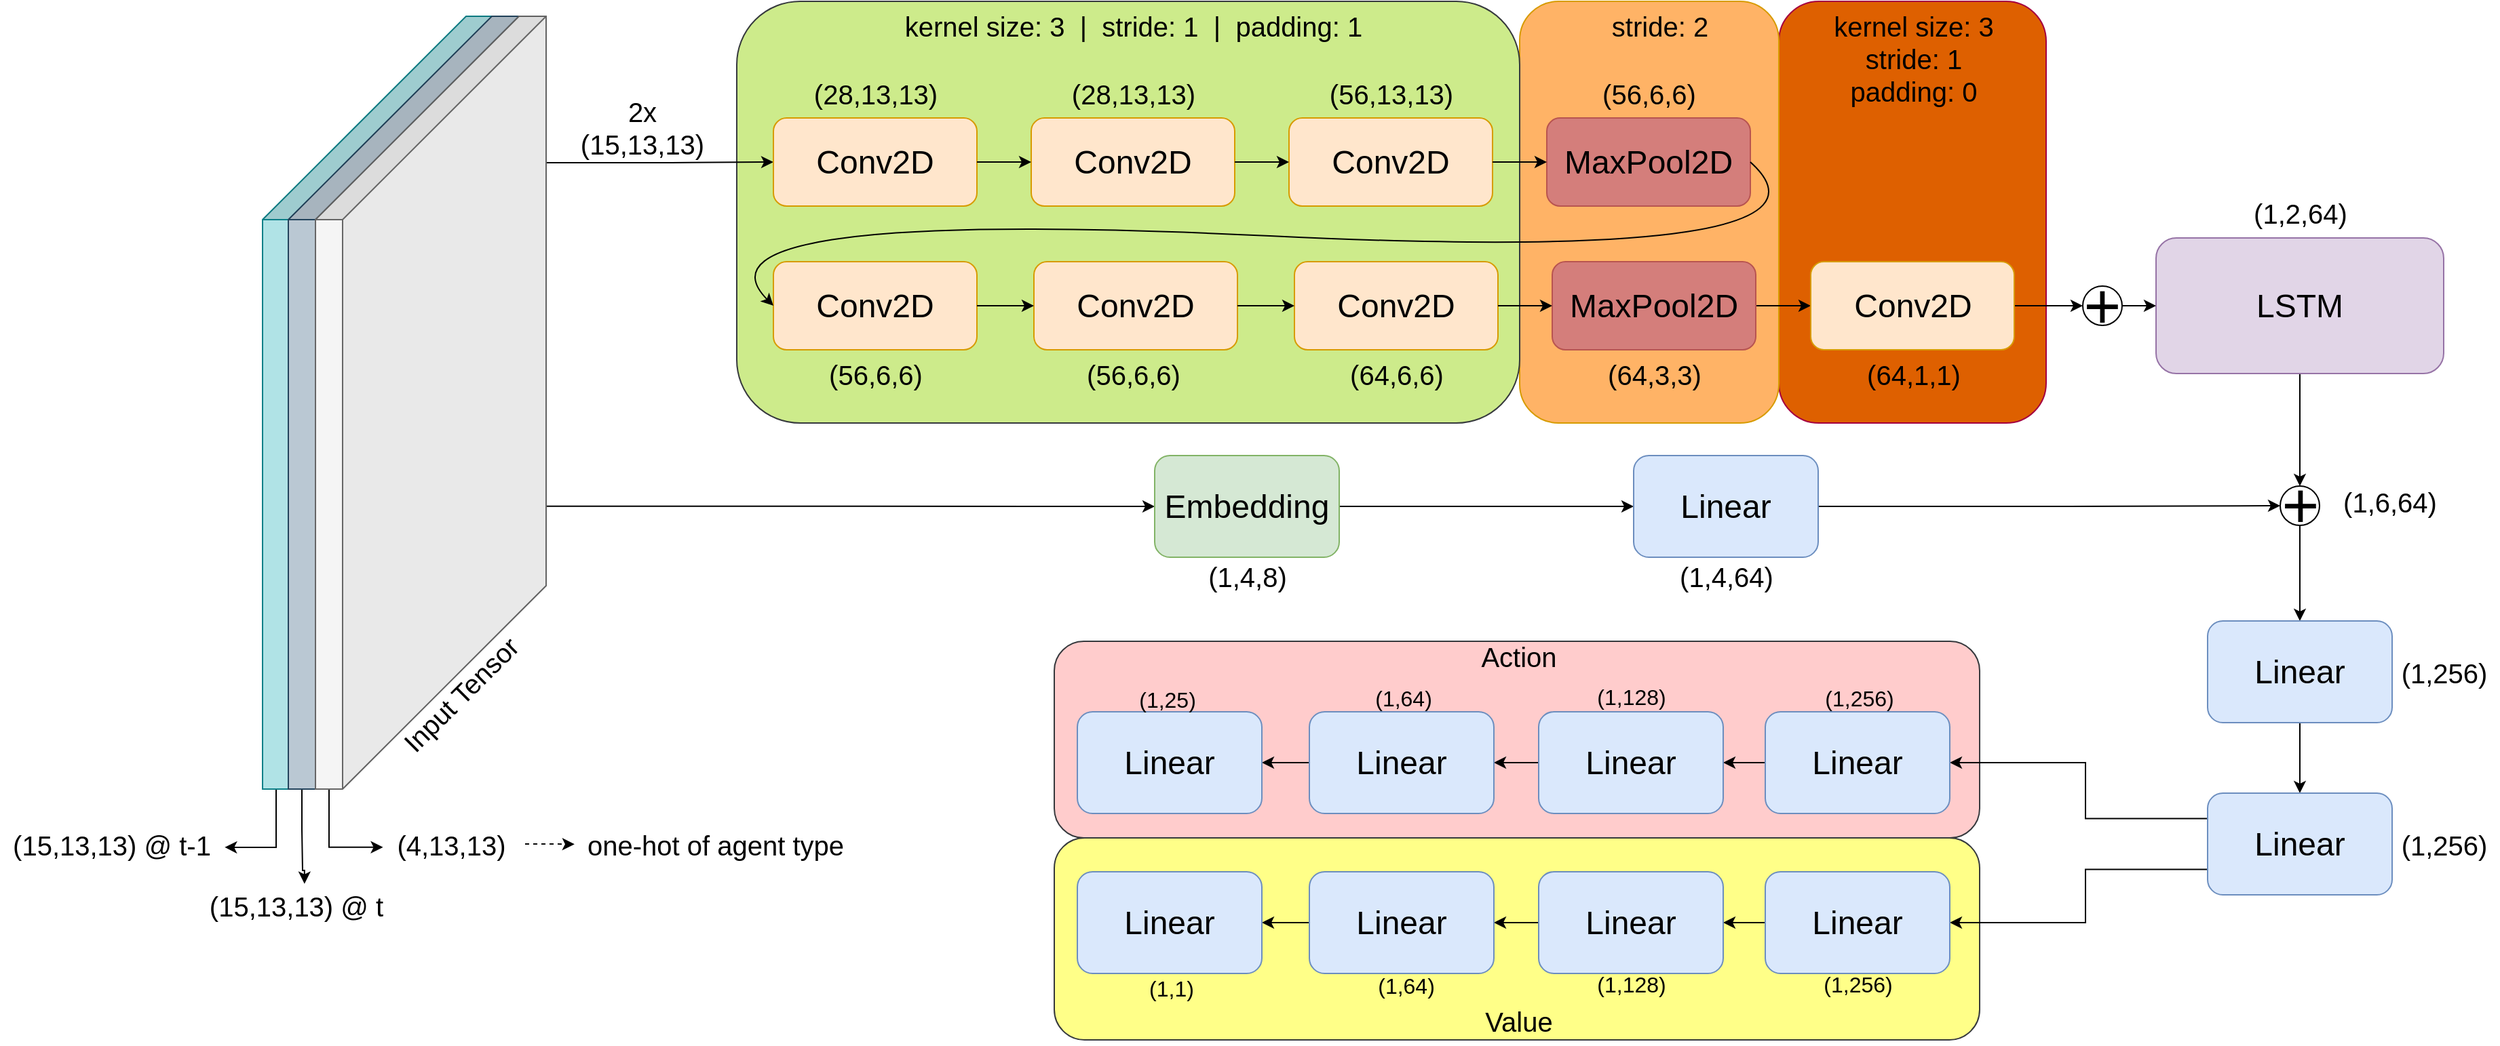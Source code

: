 <mxfile version="20.0.2" type="github">
  <diagram id="5hiqjDNLy4zyRDHusccU" name="Page-1">
    <mxGraphModel dx="2831" dy="60" grid="0" gridSize="10" guides="1" tooltips="1" connect="1" arrows="1" fold="1" page="0" pageScale="1" pageWidth="1100" pageHeight="850" math="0" shadow="0">
      <root>
        <mxCell id="0" />
        <mxCell id="1" parent="0" />
        <mxCell id="UMPhdm107cnTigfAQ9DP-1773" value="" style="rounded=1;whiteSpace=wrap;html=1;fontSize=20;fillColor=#DE6000;strokeColor=#A50040;fontColor=#ffffff;" vertex="1" parent="1">
          <mxGeometry x="734" y="1377" width="197" height="311" as="geometry" />
        </mxCell>
        <mxCell id="UMPhdm107cnTigfAQ9DP-11" value="" style="rounded=1;whiteSpace=wrap;html=1;fontSize=20;fillColor=#FFB366;strokeColor=#d79b00;" vertex="1" parent="1">
          <mxGeometry x="543" y="1377" width="191" height="311" as="geometry" />
        </mxCell>
        <mxCell id="UMPhdm107cnTigfAQ9DP-9" value="" style="rounded=1;whiteSpace=wrap;html=1;fontSize=20;fillColor=#cdeb8b;strokeColor=#36393d;" vertex="1" parent="1">
          <mxGeometry x="-34" y="1377" width="577" height="311" as="geometry" />
        </mxCell>
        <mxCell id="PGIYKK-JV2RwreKTZmfG-104" value="" style="rounded=1;whiteSpace=wrap;html=1;fontSize=16;fillColor=#ffff88;strokeColor=#36393d;" parent="1" vertex="1">
          <mxGeometry x="200" y="1994" width="682" height="149" as="geometry" />
        </mxCell>
        <mxCell id="PGIYKK-JV2RwreKTZmfG-103" value="" style="rounded=1;whiteSpace=wrap;html=1;fontSize=16;fillColor=#ffcccc;strokeColor=#36393d;" parent="1" vertex="1">
          <mxGeometry x="200" y="1849" width="682" height="145" as="geometry" />
        </mxCell>
        <mxCell id="PGIYKK-JV2RwreKTZmfG-53" style="edgeStyle=orthogonalEdgeStyle;rounded=0;orthogonalLoop=1;jettySize=auto;html=1;entryX=0;entryY=0.5;entryDx=0;entryDy=0;fontSize=24;exitX=0.634;exitY=0.015;exitDx=0;exitDy=0;exitPerimeter=0;" parent="1" target="PGIYKK-JV2RwreKTZmfG-51" edge="1" source="PGIYKK-JV2RwreKTZmfG-112">
          <mxGeometry relative="1" as="geometry">
            <mxPoint x="-120" y="1749" as="sourcePoint" />
            <Array as="points" />
          </mxGeometry>
        </mxCell>
        <mxCell id="PGIYKK-JV2RwreKTZmfG-65" style="edgeStyle=orthogonalEdgeStyle;rounded=0;orthogonalLoop=1;jettySize=auto;html=1;entryX=0;entryY=0.5;entryDx=0;entryDy=0;fontSize=24;exitX=0.187;exitY=0;exitDx=0;exitDy=0;exitPerimeter=0;" parent="1" target="PGIYKK-JV2RwreKTZmfG-9" edge="1" source="PGIYKK-JV2RwreKTZmfG-112">
          <mxGeometry relative="1" as="geometry">
            <mxPoint x="-124" y="1496" as="sourcePoint" />
            <Array as="points">
              <mxPoint x="-174" y="1496" />
              <mxPoint x="-82" y="1496" />
            </Array>
          </mxGeometry>
        </mxCell>
        <mxCell id="PGIYKK-JV2RwreKTZmfG-9" value="Conv2D" style="rounded=1;whiteSpace=wrap;html=1;fontSize=24;fillColor=#ffe6cc;strokeColor=#d79b00;" parent="1" vertex="1">
          <mxGeometry x="-7" y="1463" width="150" height="65" as="geometry" />
        </mxCell>
        <mxCell id="PGIYKK-JV2RwreKTZmfG-10" value="Conv2D" style="rounded=1;whiteSpace=wrap;html=1;fontSize=24;fillColor=#ffe6cc;strokeColor=#d79b00;" parent="1" vertex="1">
          <mxGeometry x="183" y="1463" width="150" height="65" as="geometry" />
        </mxCell>
        <mxCell id="PGIYKK-JV2RwreKTZmfG-11" value="Conv2D" style="rounded=1;whiteSpace=wrap;html=1;fontSize=24;fillColor=#ffe6cc;strokeColor=#d79b00;" parent="1" vertex="1">
          <mxGeometry x="373" y="1463" width="150" height="65" as="geometry" />
        </mxCell>
        <mxCell id="PGIYKK-JV2RwreKTZmfG-12" value="MaxPool2D" style="rounded=1;whiteSpace=wrap;html=1;fontSize=24;fillColor=#D47E7B;strokeColor=#b85450;" parent="1" vertex="1">
          <mxGeometry x="563" y="1463" width="150" height="65" as="geometry" />
        </mxCell>
        <mxCell id="PGIYKK-JV2RwreKTZmfG-13" value="Conv2D" style="rounded=1;whiteSpace=wrap;html=1;fontSize=24;fillColor=#ffe6cc;strokeColor=#d79b00;" parent="1" vertex="1">
          <mxGeometry x="-7" y="1569" width="150" height="65" as="geometry" />
        </mxCell>
        <mxCell id="PGIYKK-JV2RwreKTZmfG-14" value="Conv2D" style="rounded=1;whiteSpace=wrap;html=1;fontSize=24;fillColor=#ffe6cc;strokeColor=#d79b00;" parent="1" vertex="1">
          <mxGeometry x="185" y="1569" width="150" height="65" as="geometry" />
        </mxCell>
        <mxCell id="PGIYKK-JV2RwreKTZmfG-15" value="Conv2D" style="rounded=1;whiteSpace=wrap;html=1;fontSize=24;fillColor=#ffe6cc;strokeColor=#d79b00;" parent="1" vertex="1">
          <mxGeometry x="377" y="1569" width="150" height="65" as="geometry" />
        </mxCell>
        <mxCell id="PGIYKK-JV2RwreKTZmfG-23" value="" style="endArrow=classic;html=1;rounded=0;fontSize=24;entryX=0;entryY=0.5;entryDx=0;entryDy=0;exitX=1;exitY=0.5;exitDx=0;exitDy=0;" parent="1" source="PGIYKK-JV2RwreKTZmfG-9" target="PGIYKK-JV2RwreKTZmfG-10" edge="1">
          <mxGeometry width="50" height="50" relative="1" as="geometry">
            <mxPoint x="573" y="1947" as="sourcePoint" />
            <mxPoint x="1078" y="1611" as="targetPoint" />
          </mxGeometry>
        </mxCell>
        <mxCell id="PGIYKK-JV2RwreKTZmfG-25" value="" style="endArrow=classic;html=1;rounded=0;fontSize=24;entryX=0;entryY=0.5;entryDx=0;entryDy=0;exitX=1;exitY=0.5;exitDx=0;exitDy=0;" parent="1" source="PGIYKK-JV2RwreKTZmfG-10" target="PGIYKK-JV2RwreKTZmfG-11" edge="1">
          <mxGeometry width="50" height="50" relative="1" as="geometry">
            <mxPoint x="331.5" y="1422" as="sourcePoint" />
            <mxPoint x="371.5" y="1422" as="targetPoint" />
          </mxGeometry>
        </mxCell>
        <mxCell id="PGIYKK-JV2RwreKTZmfG-26" value="" style="endArrow=classic;html=1;rounded=0;fontSize=24;entryX=0;entryY=0.5;entryDx=0;entryDy=0;exitX=1;exitY=0.5;exitDx=0;exitDy=0;" parent="1" source="PGIYKK-JV2RwreKTZmfG-11" target="PGIYKK-JV2RwreKTZmfG-12" edge="1">
          <mxGeometry width="50" height="50" relative="1" as="geometry">
            <mxPoint x="306" y="1415" as="sourcePoint" />
            <mxPoint x="346" y="1415" as="targetPoint" />
          </mxGeometry>
        </mxCell>
        <mxCell id="PGIYKK-JV2RwreKTZmfG-28" value="" style="endArrow=classic;html=1;rounded=0;fontSize=24;entryX=0;entryY=0.5;entryDx=0;entryDy=0;exitX=1;exitY=0.5;exitDx=0;exitDy=0;" parent="1" source="PGIYKK-JV2RwreKTZmfG-13" target="PGIYKK-JV2RwreKTZmfG-14" edge="1">
          <mxGeometry width="50" height="50" relative="1" as="geometry">
            <mxPoint x="-436" y="1541" as="sourcePoint" />
            <mxPoint x="-396" y="1541" as="targetPoint" />
          </mxGeometry>
        </mxCell>
        <mxCell id="PGIYKK-JV2RwreKTZmfG-35" value="" style="endArrow=classic;html=1;rounded=0;fontSize=24;entryX=0;entryY=0.5;entryDx=0;entryDy=0;exitX=1;exitY=0.5;exitDx=0;exitDy=0;" parent="1" source="PGIYKK-JV2RwreKTZmfG-14" target="PGIYKK-JV2RwreKTZmfG-15" edge="1">
          <mxGeometry width="50" height="50" relative="1" as="geometry">
            <mxPoint x="-416" y="1561" as="sourcePoint" />
            <mxPoint x="-376" y="1561" as="targetPoint" />
          </mxGeometry>
        </mxCell>
        <mxCell id="PGIYKK-JV2RwreKTZmfG-56" style="edgeStyle=orthogonalEdgeStyle;rounded=0;orthogonalLoop=1;jettySize=auto;html=1;fontSize=24;" parent="1" source="PGIYKK-JV2RwreKTZmfG-36" target="PGIYKK-JV2RwreKTZmfG-55" edge="1">
          <mxGeometry relative="1" as="geometry" />
        </mxCell>
        <mxCell id="PGIYKK-JV2RwreKTZmfG-36" value="LSTM" style="rounded=1;whiteSpace=wrap;html=1;fontSize=24;fillColor=#e1d5e7;strokeColor=#9673a6;" parent="1" vertex="1">
          <mxGeometry x="1012" y="1551.5" width="212" height="100" as="geometry" />
        </mxCell>
        <mxCell id="PGIYKK-JV2RwreKTZmfG-42" value="" style="curved=1;endArrow=classic;html=1;rounded=0;fontSize=47;entryX=0;entryY=0.5;entryDx=0;entryDy=0;exitX=1;exitY=0.5;exitDx=0;exitDy=0;" parent="1" source="PGIYKK-JV2RwreKTZmfG-12" target="PGIYKK-JV2RwreKTZmfG-13" edge="1">
          <mxGeometry width="50" height="50" relative="1" as="geometry">
            <mxPoint x="603" y="1655" as="sourcePoint" />
            <mxPoint x="653" y="1605" as="targetPoint" />
            <Array as="points">
              <mxPoint x="797" y="1571" />
              <mxPoint x="-79" y="1529" />
            </Array>
          </mxGeometry>
        </mxCell>
        <mxCell id="PGIYKK-JV2RwreKTZmfG-52" style="edgeStyle=orthogonalEdgeStyle;rounded=0;orthogonalLoop=1;jettySize=auto;html=1;exitX=1;exitY=0.5;exitDx=0;exitDy=0;fontSize=24;entryX=0;entryY=0.5;entryDx=0;entryDy=0;" parent="1" source="PGIYKK-JV2RwreKTZmfG-43" target="UMPhdm107cnTigfAQ9DP-1770" edge="1">
          <mxGeometry relative="1" as="geometry">
            <mxPoint x="788" y="1602" as="targetPoint" />
          </mxGeometry>
        </mxCell>
        <mxCell id="PGIYKK-JV2RwreKTZmfG-43" value="MaxPool2D" style="rounded=1;whiteSpace=wrap;html=1;fontSize=24;fillColor=#D47E7B;strokeColor=#b85450;" parent="1" vertex="1">
          <mxGeometry x="567" y="1569" width="150" height="65" as="geometry" />
        </mxCell>
        <mxCell id="PGIYKK-JV2RwreKTZmfG-44" value="" style="endArrow=classic;html=1;rounded=0;fontSize=24;entryX=0;entryY=0.5;entryDx=0;entryDy=0;exitX=1;exitY=0.5;exitDx=0;exitDy=0;" parent="1" source="PGIYKK-JV2RwreKTZmfG-15" target="PGIYKK-JV2RwreKTZmfG-43" edge="1">
          <mxGeometry width="50" height="50" relative="1" as="geometry">
            <mxPoint x="543" y="1622" as="sourcePoint" />
            <mxPoint x="350" y="1521" as="targetPoint" />
          </mxGeometry>
        </mxCell>
        <mxCell id="PGIYKK-JV2RwreKTZmfG-57" style="edgeStyle=orthogonalEdgeStyle;rounded=0;orthogonalLoop=1;jettySize=auto;html=1;entryX=0;entryY=0.5;entryDx=0;entryDy=0;fontSize=24;exitX=1;exitY=0.5;exitDx=0;exitDy=0;" parent="1" source="UMPhdm107cnTigfAQ9DP-1760" target="PGIYKK-JV2RwreKTZmfG-55" edge="1">
          <mxGeometry relative="1" as="geometry" />
        </mxCell>
        <mxCell id="UMPhdm107cnTigfAQ9DP-1761" style="edgeStyle=orthogonalEdgeStyle;rounded=0;orthogonalLoop=1;jettySize=auto;html=1;exitX=1;exitY=0.5;exitDx=0;exitDy=0;entryX=0;entryY=0.5;entryDx=0;entryDy=0;fontSize=20;" edge="1" parent="1" source="PGIYKK-JV2RwreKTZmfG-51" target="UMPhdm107cnTigfAQ9DP-1760">
          <mxGeometry relative="1" as="geometry" />
        </mxCell>
        <mxCell id="PGIYKK-JV2RwreKTZmfG-51" value="Embedding" style="rounded=1;whiteSpace=wrap;html=1;fontSize=24;fillColor=#d5e8d4;strokeColor=#82b366;" parent="1" vertex="1">
          <mxGeometry x="274" y="1712" width="136" height="75" as="geometry" />
        </mxCell>
        <mxCell id="PGIYKK-JV2RwreKTZmfG-82" style="edgeStyle=orthogonalEdgeStyle;rounded=0;orthogonalLoop=1;jettySize=auto;html=1;exitX=0.5;exitY=1;exitDx=0;exitDy=0;fontSize=24;" parent="1" source="PGIYKK-JV2RwreKTZmfG-55" target="PGIYKK-JV2RwreKTZmfG-58" edge="1">
          <mxGeometry relative="1" as="geometry" />
        </mxCell>
        <mxCell id="PGIYKK-JV2RwreKTZmfG-55" value="&lt;font style=&quot;font-size: 47px;&quot;&gt;+&lt;/font&gt;" style="ellipse;whiteSpace=wrap;html=1;aspect=fixed;fontSize=24;" parent="1" vertex="1">
          <mxGeometry x="1103.5" y="1734.5" width="29" height="29" as="geometry" />
        </mxCell>
        <mxCell id="PGIYKK-JV2RwreKTZmfG-83" style="edgeStyle=orthogonalEdgeStyle;rounded=0;orthogonalLoop=1;jettySize=auto;html=1;exitX=0.5;exitY=1;exitDx=0;exitDy=0;fontSize=24;" parent="1" source="PGIYKK-JV2RwreKTZmfG-58" target="PGIYKK-JV2RwreKTZmfG-59" edge="1">
          <mxGeometry relative="1" as="geometry" />
        </mxCell>
        <mxCell id="PGIYKK-JV2RwreKTZmfG-58" value="Linear" style="rounded=1;whiteSpace=wrap;html=1;fontSize=24;fillColor=#dae8fc;strokeColor=#6c8ebf;" parent="1" vertex="1">
          <mxGeometry x="1050" y="1834" width="136" height="75" as="geometry" />
        </mxCell>
        <mxCell id="PGIYKK-JV2RwreKTZmfG-87" style="edgeStyle=orthogonalEdgeStyle;rounded=0;orthogonalLoop=1;jettySize=auto;html=1;exitX=0;exitY=0.75;exitDx=0;exitDy=0;entryX=1;entryY=0.5;entryDx=0;entryDy=0;fontSize=24;" parent="1" source="PGIYKK-JV2RwreKTZmfG-59" target="PGIYKK-JV2RwreKTZmfG-75" edge="1">
          <mxGeometry relative="1" as="geometry">
            <Array as="points">
              <mxPoint x="960" y="2017" />
              <mxPoint x="960" y="2057" />
            </Array>
          </mxGeometry>
        </mxCell>
        <mxCell id="PGIYKK-JV2RwreKTZmfG-88" style="edgeStyle=orthogonalEdgeStyle;rounded=0;orthogonalLoop=1;jettySize=auto;html=1;exitX=0;exitY=0.25;exitDx=0;exitDy=0;entryX=1;entryY=0.5;entryDx=0;entryDy=0;fontSize=24;" parent="1" source="PGIYKK-JV2RwreKTZmfG-59" target="PGIYKK-JV2RwreKTZmfG-74" edge="1">
          <mxGeometry relative="1" as="geometry">
            <Array as="points">
              <mxPoint x="960" y="1980" />
              <mxPoint x="960" y="1939" />
            </Array>
          </mxGeometry>
        </mxCell>
        <mxCell id="PGIYKK-JV2RwreKTZmfG-59" value="Linear" style="rounded=1;whiteSpace=wrap;html=1;fontSize=24;fillColor=#dae8fc;strokeColor=#6c8ebf;" parent="1" vertex="1">
          <mxGeometry x="1050" y="1961" width="136" height="75" as="geometry" />
        </mxCell>
        <mxCell id="PGIYKK-JV2RwreKTZmfG-89" style="edgeStyle=orthogonalEdgeStyle;rounded=0;orthogonalLoop=1;jettySize=auto;html=1;exitX=0;exitY=0.5;exitDx=0;exitDy=0;entryX=1;entryY=0.5;entryDx=0;entryDy=0;fontSize=24;" parent="1" source="PGIYKK-JV2RwreKTZmfG-74" target="PGIYKK-JV2RwreKTZmfG-76" edge="1">
          <mxGeometry relative="1" as="geometry" />
        </mxCell>
        <mxCell id="PGIYKK-JV2RwreKTZmfG-74" value="Linear" style="rounded=1;whiteSpace=wrap;html=1;fontSize=24;fillColor=#dae8fc;strokeColor=#6c8ebf;" parent="1" vertex="1">
          <mxGeometry x="724" y="1901" width="136" height="75" as="geometry" />
        </mxCell>
        <mxCell id="PGIYKK-JV2RwreKTZmfG-90" style="edgeStyle=orthogonalEdgeStyle;rounded=0;orthogonalLoop=1;jettySize=auto;html=1;exitX=0;exitY=0.5;exitDx=0;exitDy=0;entryX=1;entryY=0.5;entryDx=0;entryDy=0;fontSize=24;" parent="1" source="PGIYKK-JV2RwreKTZmfG-75" target="PGIYKK-JV2RwreKTZmfG-77" edge="1">
          <mxGeometry relative="1" as="geometry" />
        </mxCell>
        <mxCell id="PGIYKK-JV2RwreKTZmfG-75" value="Linear" style="rounded=1;whiteSpace=wrap;html=1;fontSize=24;fillColor=#dae8fc;strokeColor=#6c8ebf;" parent="1" vertex="1">
          <mxGeometry x="724" y="2019" width="136" height="75" as="geometry" />
        </mxCell>
        <mxCell id="PGIYKK-JV2RwreKTZmfG-92" style="edgeStyle=orthogonalEdgeStyle;rounded=0;orthogonalLoop=1;jettySize=auto;html=1;exitX=0;exitY=0.5;exitDx=0;exitDy=0;entryX=1;entryY=0.5;entryDx=0;entryDy=0;fontSize=24;" parent="1" source="PGIYKK-JV2RwreKTZmfG-76" target="PGIYKK-JV2RwreKTZmfG-78" edge="1">
          <mxGeometry relative="1" as="geometry" />
        </mxCell>
        <mxCell id="PGIYKK-JV2RwreKTZmfG-76" value="Linear" style="rounded=1;whiteSpace=wrap;html=1;fontSize=24;fillColor=#dae8fc;strokeColor=#6c8ebf;" parent="1" vertex="1">
          <mxGeometry x="557" y="1901" width="136" height="75" as="geometry" />
        </mxCell>
        <mxCell id="PGIYKK-JV2RwreKTZmfG-91" style="edgeStyle=orthogonalEdgeStyle;rounded=0;orthogonalLoop=1;jettySize=auto;html=1;exitX=0;exitY=0.5;exitDx=0;exitDy=0;entryX=1;entryY=0.5;entryDx=0;entryDy=0;fontSize=24;" parent="1" source="PGIYKK-JV2RwreKTZmfG-77" target="PGIYKK-JV2RwreKTZmfG-79" edge="1">
          <mxGeometry relative="1" as="geometry" />
        </mxCell>
        <mxCell id="PGIYKK-JV2RwreKTZmfG-77" value="Linear" style="rounded=1;whiteSpace=wrap;html=1;fontSize=24;fillColor=#dae8fc;strokeColor=#6c8ebf;" parent="1" vertex="1">
          <mxGeometry x="557" y="2019" width="136" height="75" as="geometry" />
        </mxCell>
        <mxCell id="PGIYKK-JV2RwreKTZmfG-93" style="edgeStyle=orthogonalEdgeStyle;rounded=0;orthogonalLoop=1;jettySize=auto;html=1;exitX=0;exitY=0.5;exitDx=0;exitDy=0;entryX=1;entryY=0.5;entryDx=0;entryDy=0;fontSize=24;" parent="1" source="PGIYKK-JV2RwreKTZmfG-78" target="PGIYKK-JV2RwreKTZmfG-80" edge="1">
          <mxGeometry relative="1" as="geometry" />
        </mxCell>
        <mxCell id="PGIYKK-JV2RwreKTZmfG-78" value="Linear" style="rounded=1;whiteSpace=wrap;html=1;fontSize=24;fillColor=#dae8fc;strokeColor=#6c8ebf;" parent="1" vertex="1">
          <mxGeometry x="388" y="1901" width="136" height="75" as="geometry" />
        </mxCell>
        <mxCell id="PGIYKK-JV2RwreKTZmfG-94" style="edgeStyle=orthogonalEdgeStyle;rounded=0;orthogonalLoop=1;jettySize=auto;html=1;exitX=0;exitY=0.5;exitDx=0;exitDy=0;entryX=1;entryY=0.5;entryDx=0;entryDy=0;fontSize=24;" parent="1" source="PGIYKK-JV2RwreKTZmfG-79" target="PGIYKK-JV2RwreKTZmfG-81" edge="1">
          <mxGeometry relative="1" as="geometry" />
        </mxCell>
        <mxCell id="PGIYKK-JV2RwreKTZmfG-79" value="Linear" style="rounded=1;whiteSpace=wrap;html=1;fontSize=24;fillColor=#dae8fc;strokeColor=#6c8ebf;" parent="1" vertex="1">
          <mxGeometry x="388" y="2019" width="136" height="75" as="geometry" />
        </mxCell>
        <mxCell id="PGIYKK-JV2RwreKTZmfG-80" value="Linear" style="rounded=1;whiteSpace=wrap;html=1;fontSize=24;fillColor=#dae8fc;strokeColor=#6c8ebf;" parent="1" vertex="1">
          <mxGeometry x="217" y="1901" width="136" height="75" as="geometry" />
        </mxCell>
        <mxCell id="PGIYKK-JV2RwreKTZmfG-81" value="Linear" style="rounded=1;whiteSpace=wrap;html=1;fontSize=24;fillColor=#dae8fc;strokeColor=#6c8ebf;" parent="1" vertex="1">
          <mxGeometry x="217" y="2019" width="136" height="75" as="geometry" />
        </mxCell>
        <mxCell id="PGIYKK-JV2RwreKTZmfG-95" value="&lt;font style=&quot;font-size: 16px;&quot;&gt;(1,25)&lt;/font&gt;" style="text;html=1;align=center;verticalAlign=middle;resizable=0;points=[];autosize=1;strokeColor=none;fillColor=none;fontSize=24;" parent="1" vertex="1">
          <mxGeometry x="253" y="1869.5" width="60" height="41" as="geometry" />
        </mxCell>
        <mxCell id="PGIYKK-JV2RwreKTZmfG-96" value="(1,64)" style="text;html=1;align=center;verticalAlign=middle;resizable=0;points=[];autosize=1;strokeColor=none;fillColor=none;fontSize=16;" parent="1" vertex="1">
          <mxGeometry x="426.5" y="1875" width="60" height="31" as="geometry" />
        </mxCell>
        <mxCell id="PGIYKK-JV2RwreKTZmfG-98" value="(1,256)" style="text;html=1;align=center;verticalAlign=middle;resizable=0;points=[];autosize=1;strokeColor=none;fillColor=none;fontSize=16;" parent="1" vertex="1">
          <mxGeometry x="758" y="1875" width="69" height="31" as="geometry" />
        </mxCell>
        <mxCell id="PGIYKK-JV2RwreKTZmfG-99" value="&lt;font style=&quot;font-size: 16px;&quot;&gt;(1,1)&lt;/font&gt;" style="text;html=1;align=center;verticalAlign=middle;resizable=0;points=[];autosize=1;strokeColor=none;fillColor=none;fontSize=24;" parent="1" vertex="1">
          <mxGeometry x="260.5" y="2082" width="51" height="41" as="geometry" />
        </mxCell>
        <mxCell id="PGIYKK-JV2RwreKTZmfG-100" value="(1,64)" style="text;html=1;align=center;verticalAlign=middle;resizable=0;points=[];autosize=1;strokeColor=none;fillColor=none;fontSize=16;" parent="1" vertex="1">
          <mxGeometry x="429" y="2087.5" width="60" height="31" as="geometry" />
        </mxCell>
        <mxCell id="PGIYKK-JV2RwreKTZmfG-105" value="&lt;font style=&quot;font-size: 20px;&quot;&gt;Value&lt;/font&gt;" style="text;html=1;align=center;verticalAlign=middle;resizable=0;points=[];autosize=1;strokeColor=none;fillColor=none;fontSize=16;" parent="1" vertex="1">
          <mxGeometry x="507.5" y="2110.5" width="68" height="36" as="geometry" />
        </mxCell>
        <mxCell id="PGIYKK-JV2RwreKTZmfG-106" value="&lt;font style=&quot;font-size: 20px;&quot;&gt;Action&lt;/font&gt;" style="text;html=1;align=center;verticalAlign=middle;resizable=0;points=[];autosize=1;strokeColor=none;fillColor=none;fontSize=16;" parent="1" vertex="1">
          <mxGeometry x="504.5" y="1841.5" width="74" height="36" as="geometry" />
        </mxCell>
        <mxCell id="PGIYKK-JV2RwreKTZmfG-107" value="(1,256)" style="text;html=1;align=center;verticalAlign=middle;resizable=0;points=[];autosize=1;strokeColor=none;fillColor=none;fontSize=20;" parent="1" vertex="1">
          <mxGeometry x="1183.5" y="1980.5" width="81" height="36" as="geometry" />
        </mxCell>
        <mxCell id="PGIYKK-JV2RwreKTZmfG-108" value="(1,256)" style="text;html=1;align=center;verticalAlign=middle;resizable=0;points=[];autosize=1;strokeColor=none;fillColor=none;fontSize=20;" parent="1" vertex="1">
          <mxGeometry x="1183.5" y="1853.5" width="81" height="36" as="geometry" />
        </mxCell>
        <mxCell id="PGIYKK-JV2RwreKTZmfG-109" value="(15,13,13) @ t-1" style="text;html=1;align=center;verticalAlign=middle;resizable=0;points=[];autosize=1;strokeColor=none;fillColor=none;fontSize=20;" parent="1" vertex="1">
          <mxGeometry x="-577" y="1980.5" width="164" height="36" as="geometry" />
        </mxCell>
        <mxCell id="PGIYKK-JV2RwreKTZmfG-113" style="edgeStyle=orthogonalEdgeStyle;rounded=0;orthogonalLoop=1;jettySize=auto;html=1;exitX=0;exitY=0;exitDx=570;exitDy=160;exitPerimeter=0;entryX=1.01;entryY=0.566;entryDx=0;entryDy=0;entryPerimeter=0;fontSize=20;" parent="1" source="PGIYKK-JV2RwreKTZmfG-110" target="PGIYKK-JV2RwreKTZmfG-109" edge="1">
          <mxGeometry relative="1" as="geometry">
            <Array as="points">
              <mxPoint x="-373" y="2001" />
              <mxPoint x="-403" y="2001" />
            </Array>
          </mxGeometry>
        </mxCell>
        <mxCell id="PGIYKK-JV2RwreKTZmfG-110" value="" style="shape=cube;whiteSpace=wrap;html=1;boundedLbl=1;backgroundOutline=1;darkOpacity=0.05;darkOpacity2=0.1;direction=south;size=150;fillColor=#b0e3e6;strokeColor=#0e8088;" parent="1" vertex="1">
          <mxGeometry x="-383.5" y="1388" width="170" height="570" as="geometry" />
        </mxCell>
        <mxCell id="PGIYKK-JV2RwreKTZmfG-117" style="edgeStyle=orthogonalEdgeStyle;rounded=0;orthogonalLoop=1;jettySize=auto;html=1;exitX=0;exitY=0;exitDx=570;exitDy=160;exitPerimeter=0;entryX=0.544;entryY=0.051;entryDx=0;entryDy=0;entryPerimeter=0;fontSize=20;" parent="1" source="PGIYKK-JV2RwreKTZmfG-111" target="PGIYKK-JV2RwreKTZmfG-114" edge="1">
          <mxGeometry relative="1" as="geometry">
            <Array as="points">
              <mxPoint x="-355" y="1988" />
              <mxPoint x="-354" y="1988" />
              <mxPoint x="-354" y="2018" />
            </Array>
          </mxGeometry>
        </mxCell>
        <mxCell id="PGIYKK-JV2RwreKTZmfG-111" value="" style="shape=cube;whiteSpace=wrap;html=1;boundedLbl=1;backgroundOutline=1;darkOpacity=0.05;darkOpacity2=0.1;direction=south;size=150;fillColor=#bac8d3;strokeColor=#23445d;" parent="1" vertex="1">
          <mxGeometry x="-364.5" y="1388" width="170" height="570" as="geometry" />
        </mxCell>
        <mxCell id="PGIYKK-JV2RwreKTZmfG-116" style="edgeStyle=orthogonalEdgeStyle;rounded=0;orthogonalLoop=1;jettySize=auto;html=1;exitX=0;exitY=0;exitDx=570;exitDy=160;exitPerimeter=0;entryX=-0.007;entryY=0.566;entryDx=0;entryDy=0;entryPerimeter=0;fontSize=20;" parent="1" source="PGIYKK-JV2RwreKTZmfG-112" target="PGIYKK-JV2RwreKTZmfG-115" edge="1">
          <mxGeometry relative="1" as="geometry">
            <Array as="points">
              <mxPoint x="-335" y="2000" />
            </Array>
          </mxGeometry>
        </mxCell>
        <mxCell id="PGIYKK-JV2RwreKTZmfG-112" value="" style="shape=cube;whiteSpace=wrap;html=1;boundedLbl=1;backgroundOutline=1;darkOpacity=0.05;darkOpacity2=0.1;direction=south;size=150;fillColor=#f5f5f5;fontColor=#333333;strokeColor=#666666;" parent="1" vertex="1">
          <mxGeometry x="-344.5" y="1388" width="170" height="570" as="geometry" />
        </mxCell>
        <mxCell id="PGIYKK-JV2RwreKTZmfG-114" value="(15,13,13) @ t" style="text;html=1;align=center;verticalAlign=middle;resizable=0;points=[];autosize=1;strokeColor=none;fillColor=none;fontSize=20;" parent="1" vertex="1">
          <mxGeometry x="-432" y="2026" width="146" height="36" as="geometry" />
        </mxCell>
        <mxCell id="UMPhdm107cnTigfAQ9DP-1767" style="edgeStyle=orthogonalEdgeStyle;rounded=0;orthogonalLoop=1;jettySize=auto;html=1;entryX=0.002;entryY=0.505;entryDx=0;entryDy=0;entryPerimeter=0;fontSize=20;dashed=1;" edge="1" parent="1" source="PGIYKK-JV2RwreKTZmfG-115" target="UMPhdm107cnTigfAQ9DP-1766">
          <mxGeometry relative="1" as="geometry" />
        </mxCell>
        <mxCell id="PGIYKK-JV2RwreKTZmfG-115" value="(4,13,13)&amp;nbsp;" style="text;html=1;align=center;verticalAlign=middle;resizable=0;points=[];autosize=1;strokeColor=none;fillColor=none;fontSize=20;" parent="1" vertex="1">
          <mxGeometry x="-294" y="1980.5" width="104" height="36" as="geometry" />
        </mxCell>
        <mxCell id="PGIYKK-JV2RwreKTZmfG-122" value="(1,4,64)" style="text;html=1;align=center;verticalAlign=middle;resizable=0;points=[];autosize=1;strokeColor=none;fillColor=none;fontSize=20;" parent="1" vertex="1">
          <mxGeometry x="651.5" y="1783" width="87" height="36" as="geometry" />
        </mxCell>
        <mxCell id="PGIYKK-JV2RwreKTZmfG-123" value="Input Tensor" style="text;html=1;align=center;verticalAlign=middle;resizable=0;points=[];autosize=1;strokeColor=none;fillColor=none;fontSize=20;rotation=-45;" parent="1" vertex="1">
          <mxGeometry x="-298" y="1874" width="120" height="28" as="geometry" />
        </mxCell>
        <mxCell id="UMPhdm107cnTigfAQ9DP-1" value="&lt;font style=&quot;font-size: 20px;&quot;&gt;(28,13,13)&lt;/font&gt;" style="text;html=1;align=center;verticalAlign=middle;resizable=0;points=[];autosize=1;strokeColor=none;fillColor=none;" vertex="1" parent="1">
          <mxGeometry x="13.5" y="1427" width="109" height="36" as="geometry" />
        </mxCell>
        <mxCell id="UMPhdm107cnTigfAQ9DP-2" value="&lt;font style=&quot;font-size: 20px;&quot;&gt;(28,13,13)&lt;/font&gt;" style="text;html=1;align=center;verticalAlign=middle;resizable=0;points=[];autosize=1;strokeColor=none;fillColor=none;" vertex="1" parent="1">
          <mxGeometry x="203.5" y="1427" width="109" height="36" as="geometry" />
        </mxCell>
        <mxCell id="UMPhdm107cnTigfAQ9DP-3" value="&lt;font style=&quot;font-size: 20px;&quot;&gt;(56,13,13)&lt;/font&gt;" style="text;html=1;align=center;verticalAlign=middle;resizable=0;points=[];autosize=1;strokeColor=none;fillColor=none;" vertex="1" parent="1">
          <mxGeometry x="393.5" y="1427" width="109" height="36" as="geometry" />
        </mxCell>
        <mxCell id="UMPhdm107cnTigfAQ9DP-4" value="&lt;font style=&quot;font-size: 20px;&quot;&gt;(56,6,6)&lt;/font&gt;" style="text;html=1;align=center;verticalAlign=middle;resizable=0;points=[];autosize=1;strokeColor=none;fillColor=none;" vertex="1" parent="1">
          <mxGeometry x="594.5" y="1427" width="87" height="36" as="geometry" />
        </mxCell>
        <mxCell id="UMPhdm107cnTigfAQ9DP-5" value="&lt;font style=&quot;font-size: 20px;&quot;&gt;(56,6,6)&lt;/font&gt;" style="text;html=1;align=center;verticalAlign=middle;resizable=0;points=[];autosize=1;strokeColor=none;fillColor=none;" vertex="1" parent="1">
          <mxGeometry x="24.5" y="1634" width="87" height="36" as="geometry" />
        </mxCell>
        <mxCell id="UMPhdm107cnTigfAQ9DP-6" value="&lt;font style=&quot;font-size: 20px;&quot;&gt;(56,6,6)&lt;/font&gt;" style="text;html=1;align=center;verticalAlign=middle;resizable=0;points=[];autosize=1;strokeColor=none;fillColor=none;" vertex="1" parent="1">
          <mxGeometry x="214.5" y="1634" width="87" height="36" as="geometry" />
        </mxCell>
        <mxCell id="UMPhdm107cnTigfAQ9DP-7" value="&lt;font style=&quot;font-size: 20px;&quot;&gt;(64,6,6)&lt;/font&gt;" style="text;html=1;align=center;verticalAlign=middle;resizable=0;points=[];autosize=1;strokeColor=none;fillColor=none;" vertex="1" parent="1">
          <mxGeometry x="408.5" y="1634" width="87" height="36" as="geometry" />
        </mxCell>
        <mxCell id="UMPhdm107cnTigfAQ9DP-8" value="&lt;font style=&quot;font-size: 20px;&quot;&gt;(64,3,3)&lt;/font&gt;" style="text;html=1;align=center;verticalAlign=middle;resizable=0;points=[];autosize=1;strokeColor=none;fillColor=none;" vertex="1" parent="1">
          <mxGeometry x="598.5" y="1634" width="87" height="36" as="geometry" />
        </mxCell>
        <mxCell id="UMPhdm107cnTigfAQ9DP-10" value="kernel size: 3&amp;nbsp; |&amp;nbsp; stride: 1&amp;nbsp; |&amp;nbsp; padding: 1" style="text;html=1;align=center;verticalAlign=middle;resizable=0;points=[];autosize=1;strokeColor=none;fillColor=none;fontSize=20;" vertex="1" parent="1">
          <mxGeometry x="80.5" y="1377" width="355" height="36" as="geometry" />
        </mxCell>
        <mxCell id="UMPhdm107cnTigfAQ9DP-12" value="stride: 2" style="text;html=1;align=center;verticalAlign=middle;resizable=0;points=[];autosize=1;strokeColor=none;fillColor=none;fontSize=20;" vertex="1" parent="1">
          <mxGeometry x="601.5" y="1377" width="89" height="36" as="geometry" />
        </mxCell>
        <mxCell id="UMPhdm107cnTigfAQ9DP-1760" value="Linear" style="rounded=1;whiteSpace=wrap;html=1;fontSize=24;fillColor=#dae8fc;strokeColor=#6c8ebf;" vertex="1" parent="1">
          <mxGeometry x="627" y="1712" width="136" height="75" as="geometry" />
        </mxCell>
        <mxCell id="UMPhdm107cnTigfAQ9DP-1762" value="(1,4,8)" style="text;html=1;align=center;verticalAlign=middle;resizable=0;points=[];autosize=1;strokeColor=none;fillColor=none;fontSize=20;" vertex="1" parent="1">
          <mxGeometry x="304" y="1783" width="76" height="36" as="geometry" />
        </mxCell>
        <mxCell id="UMPhdm107cnTigfAQ9DP-1763" value="(1,256)" style="text;html=1;align=center;verticalAlign=middle;resizable=0;points=[];autosize=1;strokeColor=none;fillColor=none;fontSize=16;" vertex="1" parent="1">
          <mxGeometry x="757.5" y="2086.5" width="69" height="31" as="geometry" />
        </mxCell>
        <mxCell id="UMPhdm107cnTigfAQ9DP-1764" value="(1,128)" style="text;html=1;align=center;verticalAlign=middle;resizable=0;points=[];autosize=1;strokeColor=none;fillColor=none;fontSize=16;" vertex="1" parent="1">
          <mxGeometry x="590.5" y="2086.5" width="69" height="31" as="geometry" />
        </mxCell>
        <mxCell id="UMPhdm107cnTigfAQ9DP-1765" value="(1,128)" style="text;html=1;align=center;verticalAlign=middle;resizable=0;points=[];autosize=1;strokeColor=none;fillColor=none;fontSize=16;" vertex="1" parent="1">
          <mxGeometry x="590.5" y="1874" width="69" height="31" as="geometry" />
        </mxCell>
        <mxCell id="UMPhdm107cnTigfAQ9DP-1766" value="one-hot of agent type" style="text;html=1;align=center;verticalAlign=middle;resizable=0;points=[];autosize=1;strokeColor=none;fillColor=none;fontSize=20;" vertex="1" parent="1">
          <mxGeometry x="-154" y="1980.5" width="207" height="36" as="geometry" />
        </mxCell>
        <mxCell id="UMPhdm107cnTigfAQ9DP-1768" value="(1,6,64)" style="text;html=1;align=center;verticalAlign=middle;resizable=0;points=[];autosize=1;strokeColor=none;fillColor=none;fontSize=20;" vertex="1" parent="1">
          <mxGeometry x="1140" y="1728" width="87" height="36" as="geometry" />
        </mxCell>
        <mxCell id="UMPhdm107cnTigfAQ9DP-1769" value="(1,2,64)" style="text;html=1;align=center;verticalAlign=middle;resizable=0;points=[];autosize=1;strokeColor=none;fillColor=none;fontSize=20;" vertex="1" parent="1">
          <mxGeometry x="1074.5" y="1514.5" width="87" height="36" as="geometry" />
        </mxCell>
        <mxCell id="UMPhdm107cnTigfAQ9DP-1771" style="edgeStyle=orthogonalEdgeStyle;rounded=0;orthogonalLoop=1;jettySize=auto;html=1;exitX=1;exitY=0.5;exitDx=0;exitDy=0;fontSize=20;entryX=0;entryY=0.5;entryDx=0;entryDy=0;" edge="1" parent="1" source="UMPhdm107cnTigfAQ9DP-1770" target="UMPhdm107cnTigfAQ9DP-1776">
          <mxGeometry relative="1" as="geometry">
            <mxPoint x="942" y="1601" as="targetPoint" />
          </mxGeometry>
        </mxCell>
        <mxCell id="UMPhdm107cnTigfAQ9DP-1770" value="Conv2D" style="rounded=1;whiteSpace=wrap;html=1;fontSize=24;fillColor=#ffe6cc;strokeColor=#d79b00;" vertex="1" parent="1">
          <mxGeometry x="757.5" y="1569" width="150" height="65" as="geometry" />
        </mxCell>
        <mxCell id="UMPhdm107cnTigfAQ9DP-1772" value="(64,1,1)" style="text;html=1;align=center;verticalAlign=middle;resizable=0;points=[];autosize=1;strokeColor=none;fillColor=none;fontSize=20;" vertex="1" parent="1">
          <mxGeometry x="789.5" y="1634" width="87" height="36" as="geometry" />
        </mxCell>
        <mxCell id="UMPhdm107cnTigfAQ9DP-1775" value="kernel size: 3&lt;br&gt;stride: 1&lt;br&gt;padding: 0" style="text;html=1;align=center;verticalAlign=middle;resizable=0;points=[];autosize=1;strokeColor=none;fillColor=none;fontSize=20;" vertex="1" parent="1">
          <mxGeometry x="765" y="1377" width="136" height="84" as="geometry" />
        </mxCell>
        <mxCell id="UMPhdm107cnTigfAQ9DP-1778" style="edgeStyle=orthogonalEdgeStyle;rounded=0;orthogonalLoop=1;jettySize=auto;html=1;exitX=1;exitY=0.5;exitDx=0;exitDy=0;entryX=0;entryY=0.5;entryDx=0;entryDy=0;fontSize=20;" edge="1" parent="1" source="UMPhdm107cnTigfAQ9DP-1776" target="PGIYKK-JV2RwreKTZmfG-36">
          <mxGeometry relative="1" as="geometry" />
        </mxCell>
        <mxCell id="UMPhdm107cnTigfAQ9DP-1776" value="&lt;font style=&quot;font-size: 47px;&quot;&gt;+&lt;/font&gt;" style="ellipse;whiteSpace=wrap;html=1;aspect=fixed;fontSize=24;" vertex="1" parent="1">
          <mxGeometry x="958" y="1587" width="29" height="29" as="geometry" />
        </mxCell>
        <mxCell id="UMPhdm107cnTigfAQ9DP-1779" value="2x&lt;br&gt;(15,13,13)" style="text;html=1;align=center;verticalAlign=middle;resizable=0;points=[];autosize=1;strokeColor=none;fillColor=none;fontSize=20;" vertex="1" parent="1">
          <mxGeometry x="-159" y="1440" width="109" height="60" as="geometry" />
        </mxCell>
      </root>
    </mxGraphModel>
  </diagram>
</mxfile>
